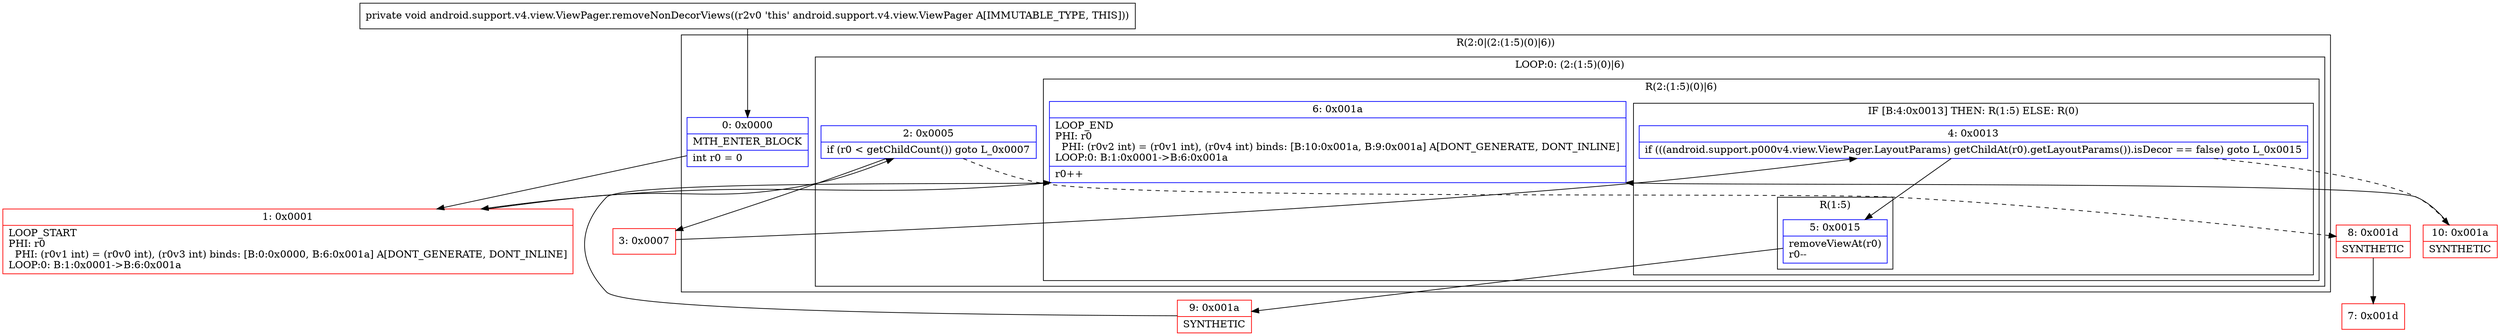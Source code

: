 digraph "CFG forandroid.support.v4.view.ViewPager.removeNonDecorViews()V" {
subgraph cluster_Region_836866913 {
label = "R(2:0|(2:(1:5)(0)|6))";
node [shape=record,color=blue];
Node_0 [shape=record,label="{0\:\ 0x0000|MTH_ENTER_BLOCK\l|int r0 = 0\l}"];
subgraph cluster_LoopRegion_1267917059 {
label = "LOOP:0: (2:(1:5)(0)|6)";
node [shape=record,color=blue];
Node_2 [shape=record,label="{2\:\ 0x0005|if (r0 \< getChildCount()) goto L_0x0007\l}"];
subgraph cluster_Region_2117009776 {
label = "R(2:(1:5)(0)|6)";
node [shape=record,color=blue];
subgraph cluster_IfRegion_1993677195 {
label = "IF [B:4:0x0013] THEN: R(1:5) ELSE: R(0)";
node [shape=record,color=blue];
Node_4 [shape=record,label="{4\:\ 0x0013|if (((android.support.p000v4.view.ViewPager.LayoutParams) getChildAt(r0).getLayoutParams()).isDecor == false) goto L_0x0015\l}"];
subgraph cluster_Region_1606212010 {
label = "R(1:5)";
node [shape=record,color=blue];
Node_5 [shape=record,label="{5\:\ 0x0015|removeViewAt(r0)\lr0\-\-\l}"];
}
subgraph cluster_Region_2132392159 {
label = "R(0)";
node [shape=record,color=blue];
}
}
Node_6 [shape=record,label="{6\:\ 0x001a|LOOP_END\lPHI: r0 \l  PHI: (r0v2 int) = (r0v1 int), (r0v4 int) binds: [B:10:0x001a, B:9:0x001a] A[DONT_GENERATE, DONT_INLINE]\lLOOP:0: B:1:0x0001\-\>B:6:0x001a\l|r0++\l}"];
}
}
}
Node_1 [shape=record,color=red,label="{1\:\ 0x0001|LOOP_START\lPHI: r0 \l  PHI: (r0v1 int) = (r0v0 int), (r0v3 int) binds: [B:0:0x0000, B:6:0x001a] A[DONT_GENERATE, DONT_INLINE]\lLOOP:0: B:1:0x0001\-\>B:6:0x001a\l}"];
Node_3 [shape=record,color=red,label="{3\:\ 0x0007}"];
Node_7 [shape=record,color=red,label="{7\:\ 0x001d}"];
Node_8 [shape=record,color=red,label="{8\:\ 0x001d|SYNTHETIC\l}"];
Node_9 [shape=record,color=red,label="{9\:\ 0x001a|SYNTHETIC\l}"];
Node_10 [shape=record,color=red,label="{10\:\ 0x001a|SYNTHETIC\l}"];
MethodNode[shape=record,label="{private void android.support.v4.view.ViewPager.removeNonDecorViews((r2v0 'this' android.support.v4.view.ViewPager A[IMMUTABLE_TYPE, THIS])) }"];
MethodNode -> Node_0;
Node_0 -> Node_1;
Node_2 -> Node_3;
Node_2 -> Node_8[style=dashed];
Node_4 -> Node_5;
Node_4 -> Node_10[style=dashed];
Node_5 -> Node_9;
Node_6 -> Node_1;
Node_1 -> Node_2;
Node_3 -> Node_4;
Node_8 -> Node_7;
Node_9 -> Node_6;
Node_10 -> Node_6;
}

